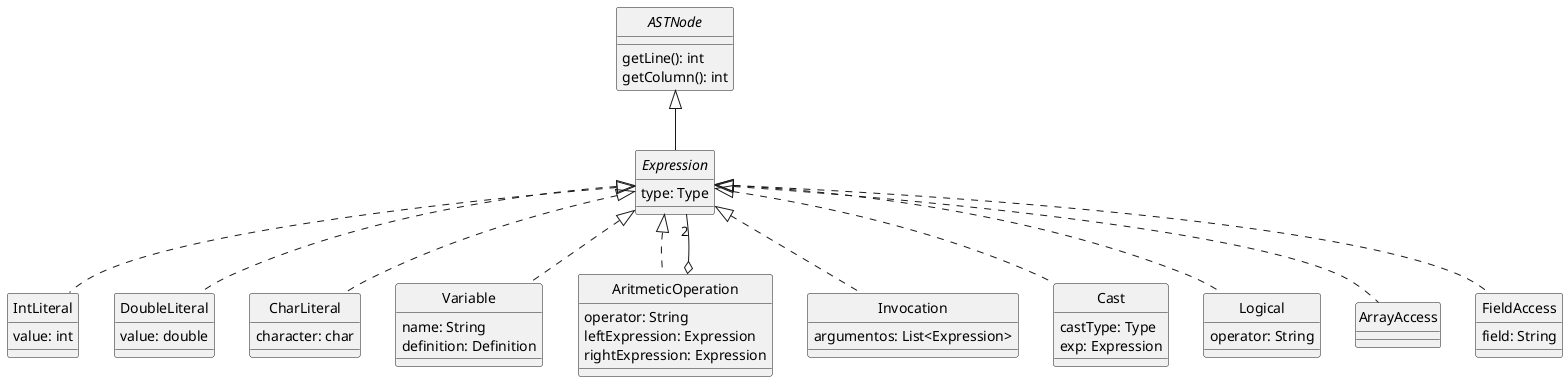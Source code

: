 @startuml Expressions
skinparam style strictuml
skinparam monochrome true


interface ASTNode {
    getLine(): int
    getColumn(): int
}

interface Expression {
    type: Type
}

class IntLiteral {
    value: int
}

class DoubleLiteral {
    value: double
}

class CharLiteral {
    character: char
}

class Variable {
    name: String
    definition: Definition
}

class AritmeticOperation {
    operator: String
    leftExpression: Expression
    rightExpression: Expression
    ' Deben de poder ser evaluables
}

class Invocation implements Expression {
    argumentos: List<Expression>
}

class Cast {
    castType: Type
    exp: Expression
}

class Logical implements Expression {
    operator: String
}

class ArrayAccess implements Expression {
}

class FieldAccess implements Expression {
    field: String
}

ASTNode <|-- Expression
Expression <|.. IntLiteral
Expression <|.. DoubleLiteral
Expression <|.. CharLiteral
Expression <|.. Variable
Expression <|.. AritmeticOperation
AritmeticOperation o-- "2" Expression
Expression <|.. Cast

@enduml
